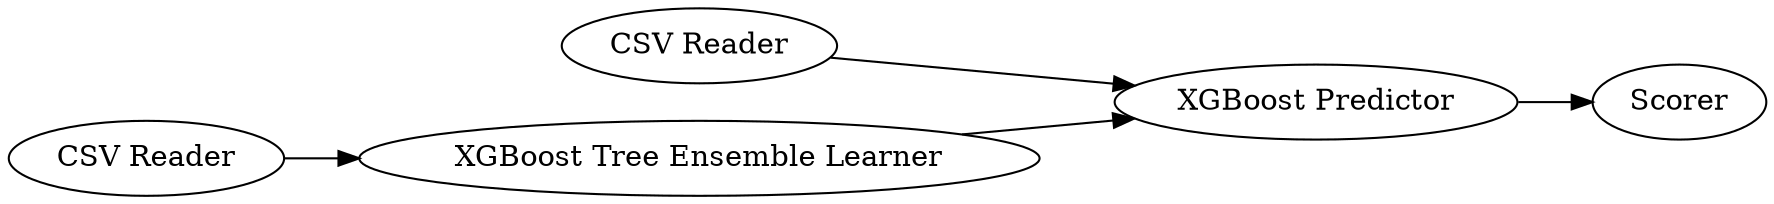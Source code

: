 digraph {
	2 -> 9
	8 -> 9
	1 -> 8
	9 -> 5
	5 [label=Scorer]
	1 [label="CSV Reader"]
	9 [label="XGBoost Predictor"]
	8 [label="XGBoost Tree Ensemble Learner"]
	2 [label="CSV Reader"]
	rankdir=LR
}
